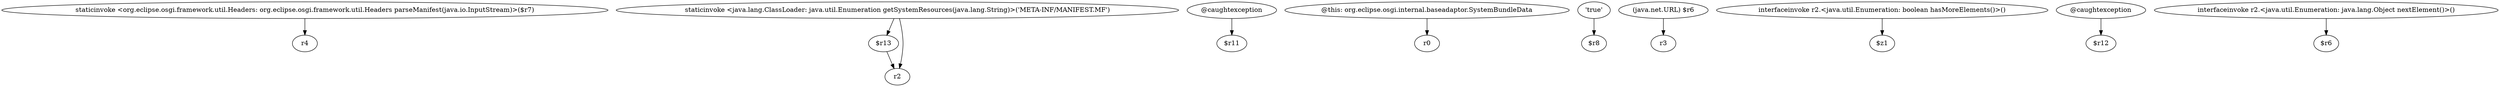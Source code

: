 digraph g {
0[label="staticinvoke <org.eclipse.osgi.framework.util.Headers: org.eclipse.osgi.framework.util.Headers parseManifest(java.io.InputStream)>($r7)"]
1[label="r4"]
0->1[label=""]
2[label="$r13"]
3[label="r2"]
2->3[label=""]
4[label="@caughtexception"]
5[label="$r11"]
4->5[label=""]
6[label="@this: org.eclipse.osgi.internal.baseadaptor.SystemBundleData"]
7[label="r0"]
6->7[label=""]
8[label="'true'"]
9[label="$r8"]
8->9[label=""]
10[label="(java.net.URL) $r6"]
11[label="r3"]
10->11[label=""]
12[label="interfaceinvoke r2.<java.util.Enumeration: boolean hasMoreElements()>()"]
13[label="$z1"]
12->13[label=""]
14[label="staticinvoke <java.lang.ClassLoader: java.util.Enumeration getSystemResources(java.lang.String)>('META-INF/MANIFEST.MF')"]
14->2[label=""]
15[label="@caughtexception"]
16[label="$r12"]
15->16[label=""]
17[label="interfaceinvoke r2.<java.util.Enumeration: java.lang.Object nextElement()>()"]
18[label="$r6"]
17->18[label=""]
14->3[label=""]
}